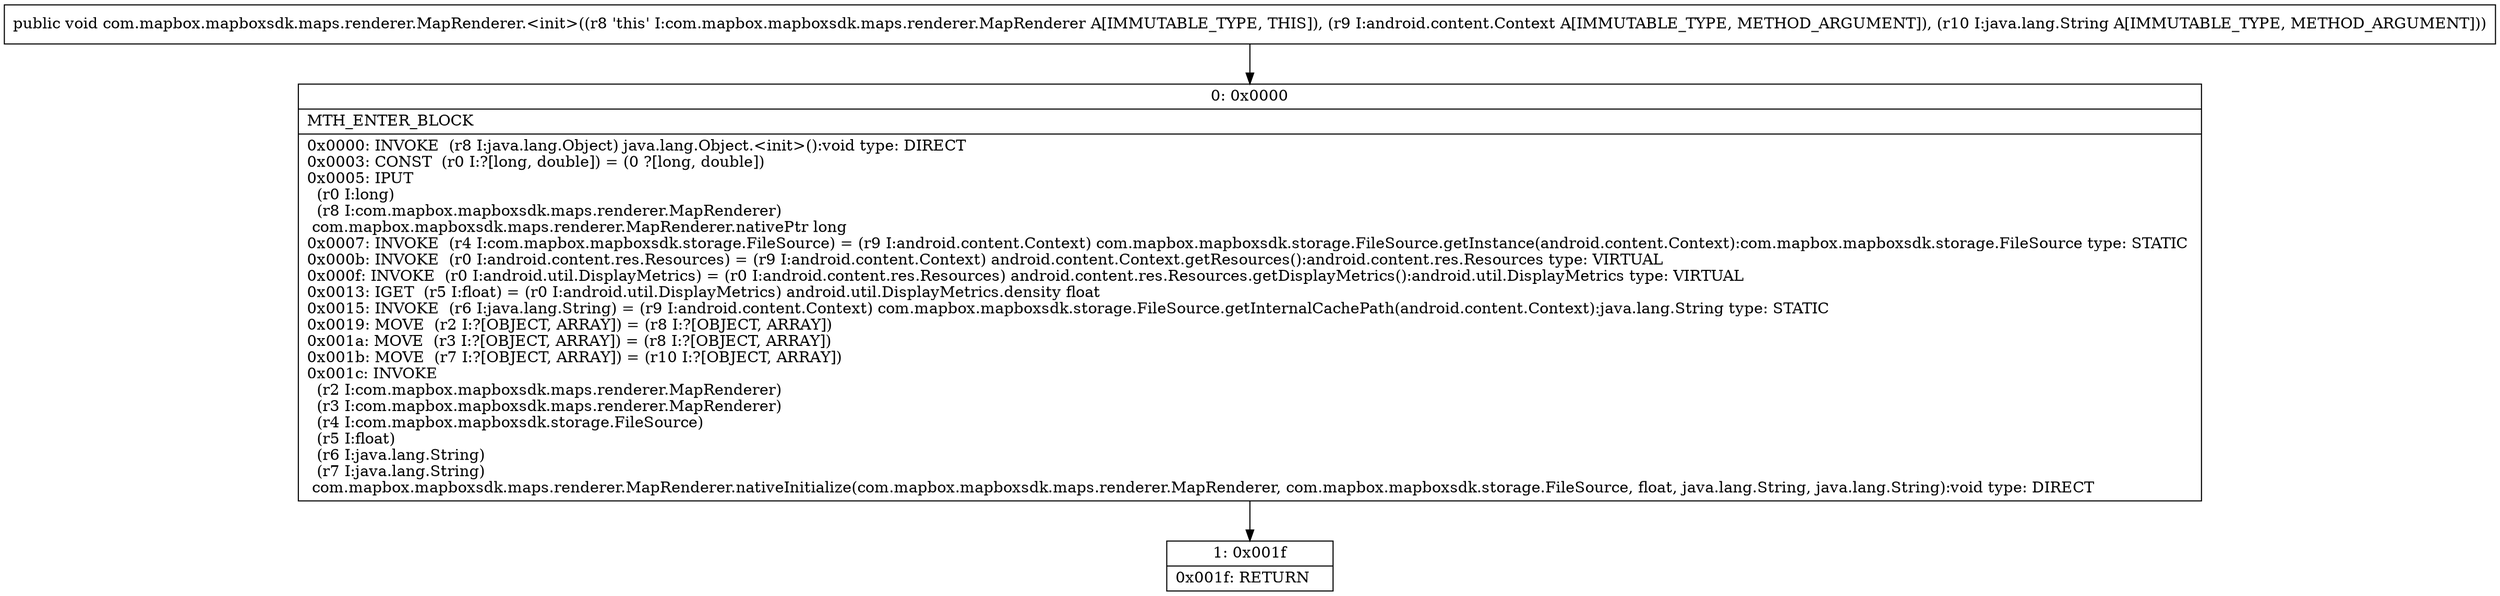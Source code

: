 digraph "CFG forcom.mapbox.mapboxsdk.maps.renderer.MapRenderer.\<init\>(Landroid\/content\/Context;Ljava\/lang\/String;)V" {
Node_0 [shape=record,label="{0\:\ 0x0000|MTH_ENTER_BLOCK\l|0x0000: INVOKE  (r8 I:java.lang.Object) java.lang.Object.\<init\>():void type: DIRECT \l0x0003: CONST  (r0 I:?[long, double]) = (0 ?[long, double]) \l0x0005: IPUT  \l  (r0 I:long)\l  (r8 I:com.mapbox.mapboxsdk.maps.renderer.MapRenderer)\l com.mapbox.mapboxsdk.maps.renderer.MapRenderer.nativePtr long \l0x0007: INVOKE  (r4 I:com.mapbox.mapboxsdk.storage.FileSource) = (r9 I:android.content.Context) com.mapbox.mapboxsdk.storage.FileSource.getInstance(android.content.Context):com.mapbox.mapboxsdk.storage.FileSource type: STATIC \l0x000b: INVOKE  (r0 I:android.content.res.Resources) = (r9 I:android.content.Context) android.content.Context.getResources():android.content.res.Resources type: VIRTUAL \l0x000f: INVOKE  (r0 I:android.util.DisplayMetrics) = (r0 I:android.content.res.Resources) android.content.res.Resources.getDisplayMetrics():android.util.DisplayMetrics type: VIRTUAL \l0x0013: IGET  (r5 I:float) = (r0 I:android.util.DisplayMetrics) android.util.DisplayMetrics.density float \l0x0015: INVOKE  (r6 I:java.lang.String) = (r9 I:android.content.Context) com.mapbox.mapboxsdk.storage.FileSource.getInternalCachePath(android.content.Context):java.lang.String type: STATIC \l0x0019: MOVE  (r2 I:?[OBJECT, ARRAY]) = (r8 I:?[OBJECT, ARRAY]) \l0x001a: MOVE  (r3 I:?[OBJECT, ARRAY]) = (r8 I:?[OBJECT, ARRAY]) \l0x001b: MOVE  (r7 I:?[OBJECT, ARRAY]) = (r10 I:?[OBJECT, ARRAY]) \l0x001c: INVOKE  \l  (r2 I:com.mapbox.mapboxsdk.maps.renderer.MapRenderer)\l  (r3 I:com.mapbox.mapboxsdk.maps.renderer.MapRenderer)\l  (r4 I:com.mapbox.mapboxsdk.storage.FileSource)\l  (r5 I:float)\l  (r6 I:java.lang.String)\l  (r7 I:java.lang.String)\l com.mapbox.mapboxsdk.maps.renderer.MapRenderer.nativeInitialize(com.mapbox.mapboxsdk.maps.renderer.MapRenderer, com.mapbox.mapboxsdk.storage.FileSource, float, java.lang.String, java.lang.String):void type: DIRECT \l}"];
Node_1 [shape=record,label="{1\:\ 0x001f|0x001f: RETURN   \l}"];
MethodNode[shape=record,label="{public void com.mapbox.mapboxsdk.maps.renderer.MapRenderer.\<init\>((r8 'this' I:com.mapbox.mapboxsdk.maps.renderer.MapRenderer A[IMMUTABLE_TYPE, THIS]), (r9 I:android.content.Context A[IMMUTABLE_TYPE, METHOD_ARGUMENT]), (r10 I:java.lang.String A[IMMUTABLE_TYPE, METHOD_ARGUMENT])) }"];
MethodNode -> Node_0;
Node_0 -> Node_1;
}

